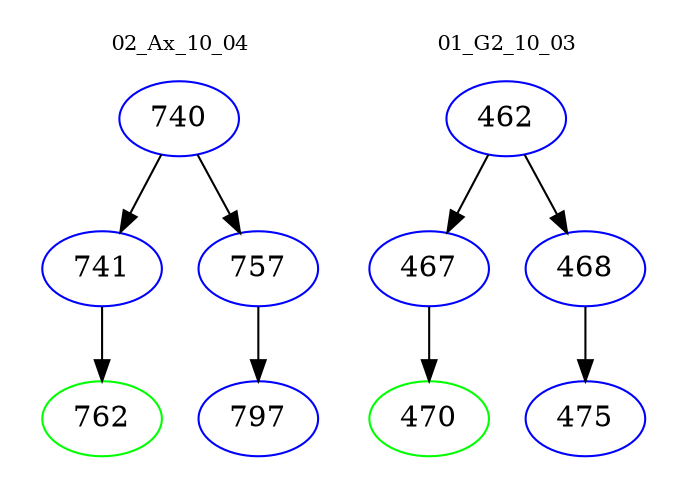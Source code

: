 digraph{
subgraph cluster_0 {
color = white
label = "02_Ax_10_04";
fontsize=10;
T0_740 [label="740", color="blue"]
T0_740 -> T0_741 [color="black"]
T0_741 [label="741", color="blue"]
T0_741 -> T0_762 [color="black"]
T0_762 [label="762", color="green"]
T0_740 -> T0_757 [color="black"]
T0_757 [label="757", color="blue"]
T0_757 -> T0_797 [color="black"]
T0_797 [label="797", color="blue"]
}
subgraph cluster_1 {
color = white
label = "01_G2_10_03";
fontsize=10;
T1_462 [label="462", color="blue"]
T1_462 -> T1_467 [color="black"]
T1_467 [label="467", color="blue"]
T1_467 -> T1_470 [color="black"]
T1_470 [label="470", color="green"]
T1_462 -> T1_468 [color="black"]
T1_468 [label="468", color="blue"]
T1_468 -> T1_475 [color="black"]
T1_475 [label="475", color="blue"]
}
}
